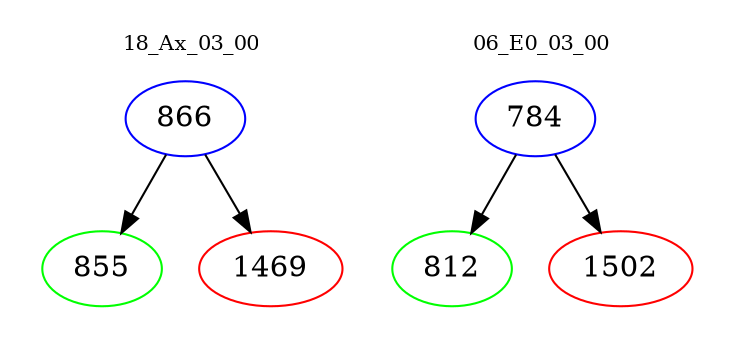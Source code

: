 digraph{
subgraph cluster_0 {
color = white
label = "18_Ax_03_00";
fontsize=10;
T0_866 [label="866", color="blue"]
T0_866 -> T0_855 [color="black"]
T0_855 [label="855", color="green"]
T0_866 -> T0_1469 [color="black"]
T0_1469 [label="1469", color="red"]
}
subgraph cluster_1 {
color = white
label = "06_E0_03_00";
fontsize=10;
T1_784 [label="784", color="blue"]
T1_784 -> T1_812 [color="black"]
T1_812 [label="812", color="green"]
T1_784 -> T1_1502 [color="black"]
T1_1502 [label="1502", color="red"]
}
}
